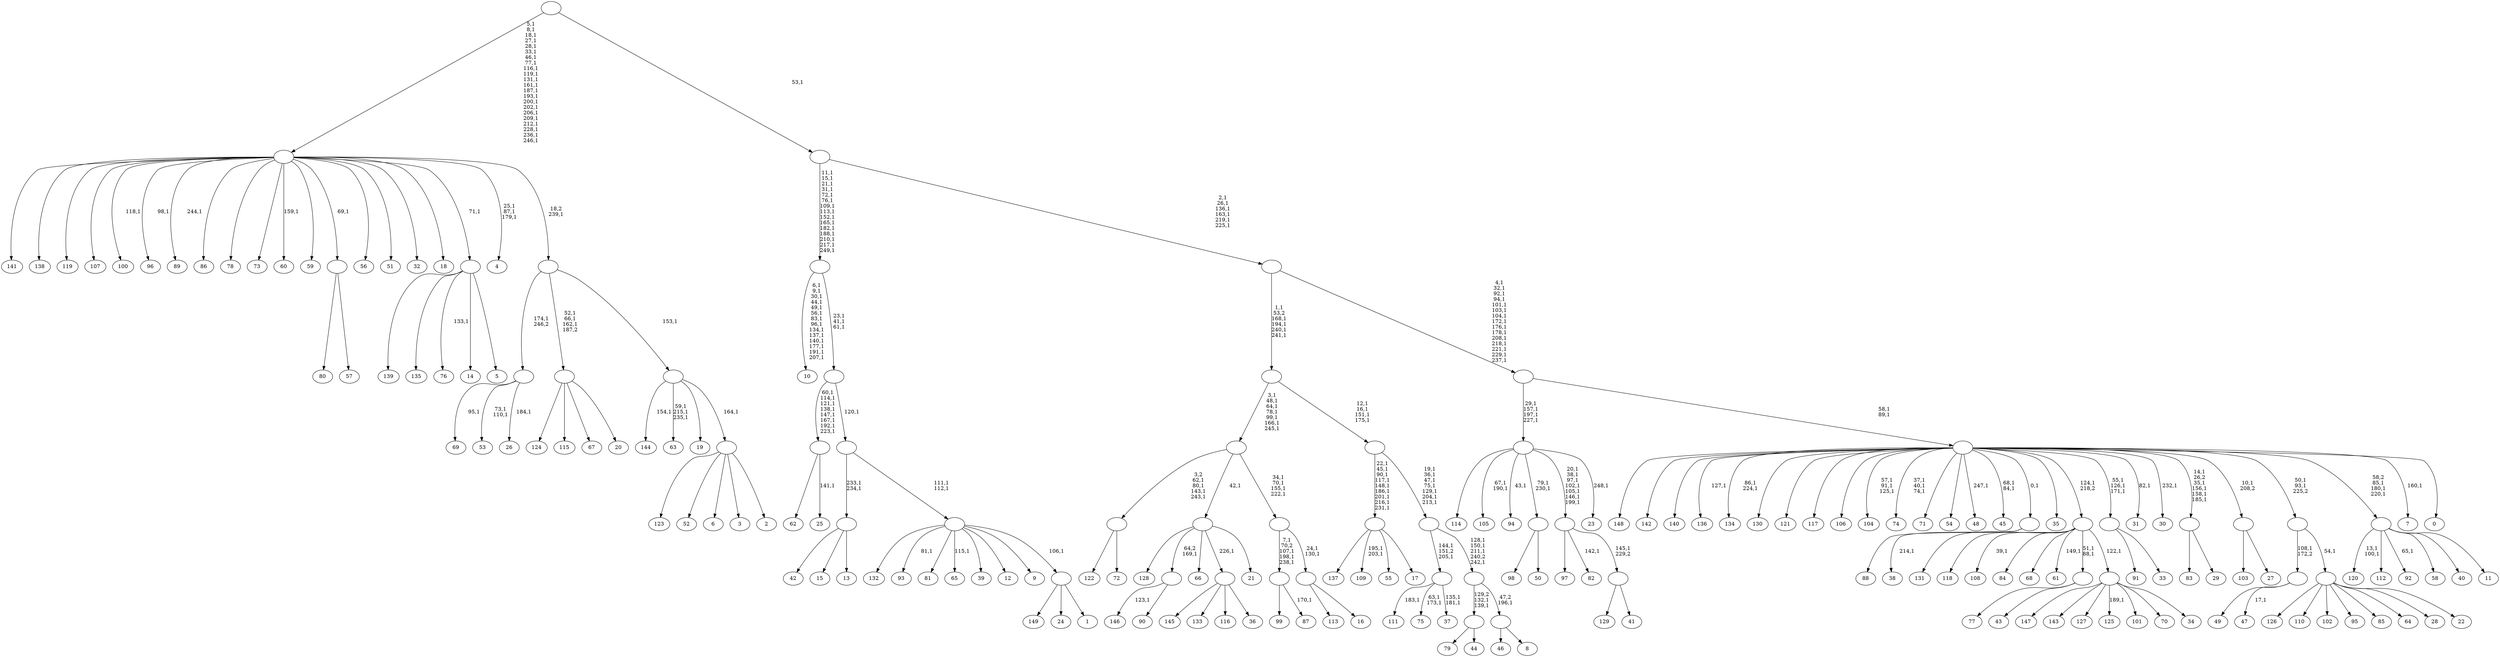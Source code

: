 digraph T {
	400 [label="149"]
	399 [label="148"]
	398 [label="147"]
	397 [label="146"]
	395 [label="145"]
	394 [label="144"]
	392 [label="143"]
	391 [label="142"]
	390 [label="141"]
	389 [label="140"]
	388 [label="139"]
	387 [label="138"]
	386 [label="137"]
	385 [label="136"]
	383 [label="135"]
	382 [label="134"]
	379 [label="133"]
	378 [label="132"]
	377 [label="131"]
	376 [label="130"]
	375 [label="129"]
	374 [label="128"]
	373 [label="127"]
	372 [label="126"]
	371 [label="125"]
	369 [label="124"]
	368 [label="123"]
	367 [label="122"]
	366 [label="121"]
	365 [label="120"]
	362 [label="119"]
	361 [label="118"]
	360 [label="117"]
	359 [label="116"]
	358 [label="115"]
	357 [label="114"]
	356 [label="113"]
	355 [label="112"]
	354 [label="111"]
	352 [label="110"]
	351 [label="109"]
	348 [label="108"]
	346 [label="107"]
	345 [label="106"]
	344 [label="105"]
	341 [label="104"]
	337 [label="103"]
	336 [label="102"]
	335 [label="101"]
	334 [label="100"]
	332 [label="99"]
	331 [label="98"]
	330 [label="97"]
	329 [label="96"]
	327 [label="95"]
	326 [label="94"]
	324 [label="93"]
	322 [label="92"]
	320 [label="91"]
	319 [label="90"]
	318 [label=""]
	317 [label="89"]
	315 [label="88"]
	314 [label="87"]
	312 [label=""]
	308 [label="86"]
	307 [label="85"]
	306 [label="84"]
	305 [label="83"]
	304 [label="82"]
	302 [label="81"]
	301 [label="80"]
	300 [label="79"]
	299 [label="78"]
	298 [label="77"]
	297 [label="76"]
	295 [label="75"]
	292 [label="74"]
	288 [label="73"]
	287 [label="72"]
	286 [label=""]
	282 [label="71"]
	281 [label="70"]
	280 [label="69"]
	278 [label="68"]
	277 [label="67"]
	276 [label="66"]
	275 [label="65"]
	273 [label="64"]
	272 [label="63"]
	268 [label="62"]
	267 [label="61"]
	265 [label="60"]
	263 [label="59"]
	262 [label="58"]
	261 [label="57"]
	260 [label=""]
	259 [label="56"]
	258 [label="55"]
	257 [label="54"]
	256 [label="53"]
	253 [label="52"]
	252 [label="51"]
	251 [label="50"]
	250 [label=""]
	248 [label="49"]
	247 [label="48"]
	245 [label="47"]
	243 [label=""]
	242 [label="46"]
	241 [label="45"]
	238 [label="44"]
	237 [label=""]
	235 [label="43"]
	234 [label=""]
	232 [label="42"]
	231 [label="41"]
	230 [label=""]
	229 [label=""]
	222 [label="40"]
	221 [label="39"]
	220 [label="38"]
	218 [label=""]
	217 [label="37"]
	214 [label=""]
	212 [label="36"]
	211 [label=""]
	210 [label="35"]
	209 [label="34"]
	208 [label=""]
	207 [label=""]
	206 [label="33"]
	205 [label=""]
	202 [label="32"]
	201 [label="31"]
	199 [label="30"]
	197 [label="29"]
	196 [label=""]
	191 [label="28"]
	190 [label="27"]
	189 [label=""]
	188 [label="26"]
	186 [label=""]
	185 [label="25"]
	183 [label=""]
	175 [label="24"]
	174 [label="23"]
	172 [label=""]
	168 [label="22"]
	167 [label=""]
	166 [label=""]
	164 [label="21"]
	163 [label=""]
	162 [label="20"]
	161 [label=""]
	158 [label="19"]
	157 [label="18"]
	156 [label="17"]
	155 [label=""]
	146 [label="16"]
	145 [label=""]
	143 [label=""]
	139 [label=""]
	132 [label="15"]
	131 [label="14"]
	130 [label="13"]
	129 [label=""]
	127 [label="12"]
	126 [label="11"]
	125 [label=""]
	122 [label="10"]
	107 [label="9"]
	106 [label="8"]
	105 [label=""]
	104 [label=""]
	100 [label=""]
	93 [label=""]
	89 [label=""]
	84 [label="7"]
	82 [label="6"]
	81 [label="5"]
	80 [label=""]
	79 [label="4"]
	75 [label="3"]
	74 [label="2"]
	73 [label=""]
	72 [label=""]
	71 [label=""]
	70 [label=""]
	48 [label="1"]
	47 [label=""]
	46 [label=""]
	44 [label=""]
	43 [label=""]
	40 [label=""]
	25 [label="0"]
	24 [label=""]
	22 [label=""]
	7 [label=""]
	1 [label=""]
	0 [label=""]
	318 -> 397 [label="123,1"]
	318 -> 319 [label=""]
	312 -> 314 [label="170,1"]
	312 -> 332 [label=""]
	286 -> 367 [label=""]
	286 -> 287 [label=""]
	260 -> 301 [label=""]
	260 -> 261 [label=""]
	250 -> 331 [label=""]
	250 -> 251 [label=""]
	243 -> 245 [label="17,1"]
	243 -> 248 [label=""]
	237 -> 300 [label=""]
	237 -> 238 [label=""]
	234 -> 298 [label=""]
	234 -> 235 [label=""]
	230 -> 375 [label=""]
	230 -> 231 [label=""]
	229 -> 304 [label="142,1"]
	229 -> 330 [label=""]
	229 -> 230 [label="145,1\n229,2"]
	218 -> 220 [label="214,1"]
	218 -> 315 [label=""]
	214 -> 217 [label="135,1\n181,1"]
	214 -> 295 [label="63,1\n173,1"]
	214 -> 354 [label="183,1"]
	211 -> 395 [label=""]
	211 -> 379 [label=""]
	211 -> 359 [label=""]
	211 -> 212 [label=""]
	208 -> 371 [label="189,1"]
	208 -> 398 [label=""]
	208 -> 392 [label=""]
	208 -> 373 [label=""]
	208 -> 335 [label=""]
	208 -> 281 [label=""]
	208 -> 209 [label=""]
	207 -> 234 [label="51,1\n88,1"]
	207 -> 267 [label="149,1"]
	207 -> 348 [label="39,1"]
	207 -> 377 [label=""]
	207 -> 361 [label=""]
	207 -> 306 [label=""]
	207 -> 278 [label=""]
	207 -> 208 [label="122,1"]
	205 -> 320 [label=""]
	205 -> 206 [label=""]
	196 -> 305 [label=""]
	196 -> 197 [label=""]
	189 -> 337 [label=""]
	189 -> 190 [label=""]
	186 -> 188 [label="184,1"]
	186 -> 256 [label="73,1\n110,1"]
	186 -> 280 [label="95,1"]
	183 -> 185 [label="141,1"]
	183 -> 268 [label=""]
	172 -> 174 [label="248,1"]
	172 -> 229 [label="20,1\n38,1\n97,1\n102,1\n105,1\n146,1\n199,1"]
	172 -> 250 [label="79,1\n230,1"]
	172 -> 326 [label="43,1"]
	172 -> 344 [label="67,1\n190,1"]
	172 -> 357 [label=""]
	167 -> 372 [label=""]
	167 -> 352 [label=""]
	167 -> 336 [label=""]
	167 -> 327 [label=""]
	167 -> 307 [label=""]
	167 -> 273 [label=""]
	167 -> 191 [label=""]
	167 -> 168 [label=""]
	166 -> 243 [label="108,1\n172,2"]
	166 -> 167 [label="54,1"]
	163 -> 374 [label=""]
	163 -> 318 [label="64,2\n169,1"]
	163 -> 276 [label=""]
	163 -> 211 [label="226,1"]
	163 -> 164 [label=""]
	161 -> 369 [label=""]
	161 -> 358 [label=""]
	161 -> 277 [label=""]
	161 -> 162 [label=""]
	155 -> 351 [label="195,1\n203,1"]
	155 -> 386 [label=""]
	155 -> 258 [label=""]
	155 -> 156 [label=""]
	145 -> 356 [label=""]
	145 -> 146 [label=""]
	143 -> 145 [label="24,1\n130,1"]
	143 -> 312 [label="7,1\n70,2\n107,1\n198,1\n238,1"]
	139 -> 143 [label="34,1\n70,1\n155,1\n222,1"]
	139 -> 286 [label="3,2\n62,1\n80,1\n143,1\n243,1"]
	139 -> 163 [label="42,1"]
	129 -> 232 [label=""]
	129 -> 132 [label=""]
	129 -> 130 [label=""]
	125 -> 322 [label="65,1"]
	125 -> 365 [label="13,1\n100,1"]
	125 -> 355 [label=""]
	125 -> 262 [label=""]
	125 -> 222 [label=""]
	125 -> 126 [label=""]
	105 -> 242 [label=""]
	105 -> 106 [label=""]
	104 -> 237 [label="129,2\n132,1\n139,1"]
	104 -> 105 [label="47,2\n196,1"]
	100 -> 104 [label="128,1\n150,1\n211,1\n240,2\n242,1"]
	100 -> 214 [label="144,1\n151,2\n205,1"]
	93 -> 100 [label="19,1\n36,1\n47,1\n75,1\n129,1\n204,1\n213,1"]
	93 -> 155 [label="22,1\n45,1\n90,1\n117,1\n148,1\n186,1\n201,1\n216,1\n231,1"]
	89 -> 93 [label="12,1\n16,1\n151,1\n175,1"]
	89 -> 139 [label="3,1\n48,1\n64,1\n78,1\n99,1\n166,1\n245,1"]
	80 -> 297 [label="133,1"]
	80 -> 388 [label=""]
	80 -> 383 [label=""]
	80 -> 131 [label=""]
	80 -> 81 [label=""]
	73 -> 368 [label=""]
	73 -> 253 [label=""]
	73 -> 82 [label=""]
	73 -> 75 [label=""]
	73 -> 74 [label=""]
	72 -> 272 [label="59,1\n215,1\n235,1"]
	72 -> 394 [label="154,1"]
	72 -> 158 [label=""]
	72 -> 73 [label="164,1"]
	71 -> 161 [label="52,1\n66,1\n162,1\n187,2"]
	71 -> 186 [label="174,1\n246,2"]
	71 -> 72 [label="153,1"]
	70 -> 79 [label="25,1\n87,1\n179,1"]
	70 -> 265 [label="159,1"]
	70 -> 317 [label="244,1"]
	70 -> 329 [label="98,1"]
	70 -> 334 [label="118,1"]
	70 -> 390 [label=""]
	70 -> 387 [label=""]
	70 -> 362 [label=""]
	70 -> 346 [label=""]
	70 -> 308 [label=""]
	70 -> 299 [label=""]
	70 -> 288 [label=""]
	70 -> 263 [label=""]
	70 -> 260 [label="69,1"]
	70 -> 259 [label=""]
	70 -> 252 [label=""]
	70 -> 202 [label=""]
	70 -> 157 [label=""]
	70 -> 80 [label="71,1"]
	70 -> 71 [label="18,2\n239,1"]
	47 -> 400 [label=""]
	47 -> 175 [label=""]
	47 -> 48 [label=""]
	46 -> 275 [label="115,1"]
	46 -> 324 [label="81,1"]
	46 -> 378 [label=""]
	46 -> 302 [label=""]
	46 -> 221 [label=""]
	46 -> 127 [label=""]
	46 -> 107 [label=""]
	46 -> 47 [label="106,1"]
	44 -> 46 [label="111,1\n112,1"]
	44 -> 129 [label="233,1\n234,1"]
	43 -> 183 [label="60,1\n114,1\n121,1\n138,1\n147,1\n167,1\n192,1\n223,1"]
	43 -> 44 [label="120,1"]
	40 -> 43 [label="23,1\n41,1\n61,1"]
	40 -> 122 [label="6,1\n9,1\n30,1\n44,1\n49,1\n56,1\n83,1\n96,1\n134,1\n137,1\n140,1\n177,1\n191,1\n207,1"]
	24 -> 84 [label="160,1"]
	24 -> 125 [label="58,2\n85,1\n180,1\n220,1"]
	24 -> 166 [label="50,1\n93,1\n225,2"]
	24 -> 196 [label="14,1\n26,2\n35,1\n156,1\n158,1\n185,1"]
	24 -> 199 [label="232,1"]
	24 -> 201 [label="82,1"]
	24 -> 205 [label="55,1\n126,1\n171,1"]
	24 -> 241 [label="68,1\n84,1"]
	24 -> 247 [label="247,1"]
	24 -> 292 [label="37,1\n40,1\n74,1"]
	24 -> 341 [label="57,1\n91,1\n125,1"]
	24 -> 382 [label="86,1\n224,1"]
	24 -> 385 [label="127,1"]
	24 -> 399 [label=""]
	24 -> 391 [label=""]
	24 -> 389 [label=""]
	24 -> 376 [label=""]
	24 -> 366 [label=""]
	24 -> 360 [label=""]
	24 -> 345 [label=""]
	24 -> 282 [label=""]
	24 -> 257 [label=""]
	24 -> 218 [label="0,1"]
	24 -> 210 [label=""]
	24 -> 207 [label="124,1\n218,2"]
	24 -> 189 [label="10,1\n208,2"]
	24 -> 25 [label=""]
	22 -> 24 [label="58,1\n89,1"]
	22 -> 172 [label="29,1\n157,1\n197,1\n227,1"]
	7 -> 22 [label="4,1\n32,1\n92,1\n94,1\n101,1\n103,1\n104,1\n172,1\n176,1\n178,1\n208,1\n218,1\n221,1\n229,1\n237,1"]
	7 -> 89 [label="1,1\n53,2\n168,1\n194,1\n240,1\n241,1"]
	1 -> 7 [label="2,1\n26,1\n136,1\n163,1\n219,1\n225,1"]
	1 -> 40 [label="11,1\n15,1\n21,1\n31,1\n72,1\n76,1\n109,1\n113,1\n152,1\n165,1\n182,1\n188,1\n210,1\n217,1\n249,1"]
	0 -> 70 [label="5,1\n8,1\n18,1\n27,1\n28,1\n33,1\n46,1\n77,1\n116,1\n119,1\n131,1\n161,1\n187,1\n193,1\n200,1\n202,1\n206,1\n209,1\n212,1\n228,1\n236,1\n246,1"]
	0 -> 1 [label="53,1"]
}
